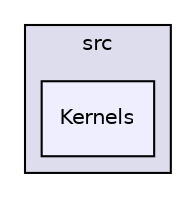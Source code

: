 digraph "Kernels" {
  compound=true
  node [ fontsize="10", fontname="Helvetica"];
  edge [ labelfontsize="10", labelfontname="Helvetica"];
  subgraph clusterdir_68267d1309a1af8e8297ef4c3efbcdba {
    graph [ bgcolor="#ddddee", pencolor="black", label="src" fontname="Helvetica", fontsize="10", URL="dir_68267d1309a1af8e8297ef4c3efbcdba.html"]
  dir_30e30dfda52a44dc4bfb754909daccf3 [shape=box, label="Kernels", style="filled", fillcolor="#eeeeff", pencolor="black", URL="dir_30e30dfda52a44dc4bfb754909daccf3.html"];
  }
}
